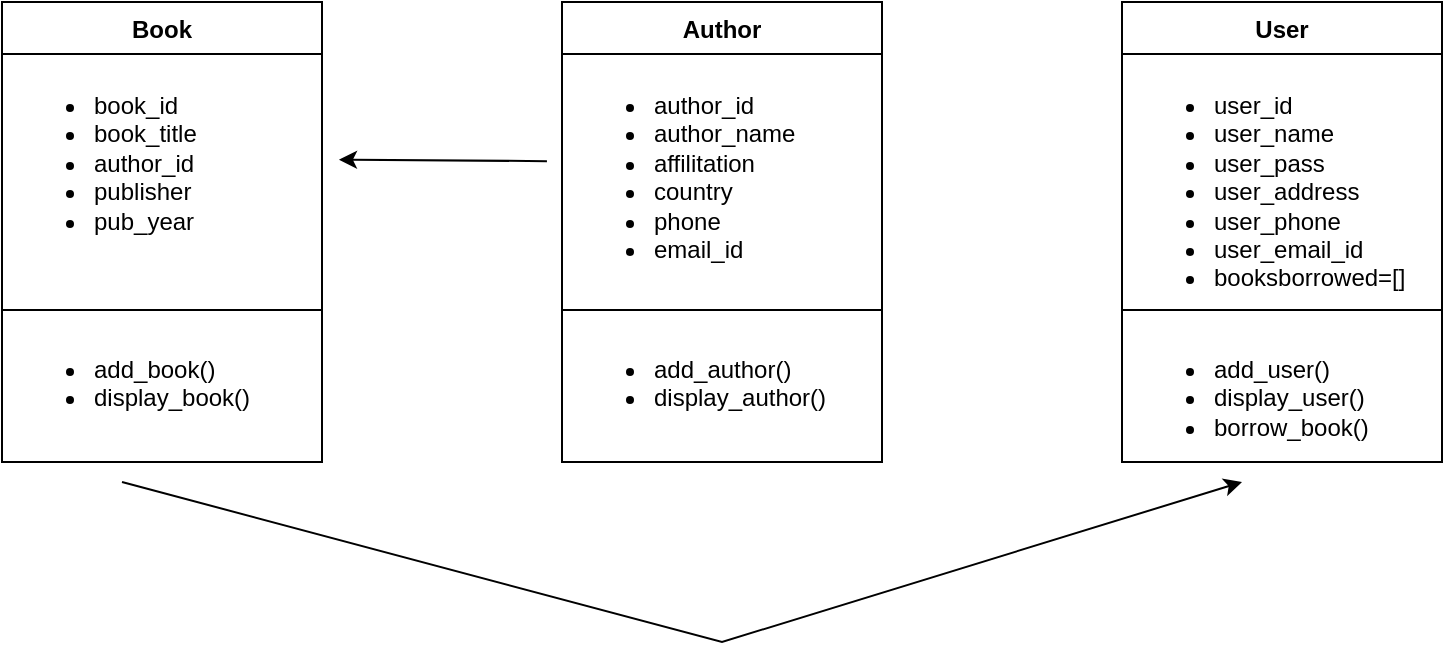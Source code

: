 <mxfile version="28.2.5">
  <diagram name="Page-1" id="9wu3CXDToBqoz0kfJoYB">
    <mxGraphModel dx="1034" dy="570" grid="1" gridSize="10" guides="1" tooltips="1" connect="1" arrows="1" fold="1" page="1" pageScale="1" pageWidth="850" pageHeight="1100" math="0" shadow="0">
      <root>
        <mxCell id="0" />
        <mxCell id="1" parent="0" />
        <mxCell id="q8oVzGZFPuAqhieXyn9j-1" value="Book&lt;div&gt;&lt;br&gt;&lt;/div&gt;" style="swimlane;fontStyle=1;align=center;verticalAlign=top;childLayout=stackLayout;horizontal=1;startSize=26;horizontalStack=0;resizeParent=1;resizeParentMax=0;resizeLast=0;collapsible=1;marginBottom=0;whiteSpace=wrap;html=1;" vertex="1" parent="1">
          <mxGeometry x="60" y="40" width="160" height="230" as="geometry" />
        </mxCell>
        <mxCell id="q8oVzGZFPuAqhieXyn9j-2" value="&lt;ul&gt;&lt;li&gt;book_id&lt;/li&gt;&lt;li&gt;book_title&lt;/li&gt;&lt;li&gt;author_id&lt;/li&gt;&lt;li&gt;publisher&lt;/li&gt;&lt;li&gt;pub_year&lt;/li&gt;&lt;/ul&gt;" style="text;strokeColor=none;fillColor=none;align=left;verticalAlign=top;spacingLeft=4;spacingRight=4;overflow=hidden;rotatable=0;points=[[0,0.5],[1,0.5]];portConstraint=eastwest;whiteSpace=wrap;html=1;" vertex="1" parent="q8oVzGZFPuAqhieXyn9j-1">
          <mxGeometry y="26" width="160" height="124" as="geometry" />
        </mxCell>
        <mxCell id="q8oVzGZFPuAqhieXyn9j-3" value="" style="line;strokeWidth=1;fillColor=none;align=left;verticalAlign=middle;spacingTop=-1;spacingLeft=3;spacingRight=3;rotatable=0;labelPosition=right;points=[];portConstraint=eastwest;strokeColor=inherit;" vertex="1" parent="q8oVzGZFPuAqhieXyn9j-1">
          <mxGeometry y="150" width="160" height="8" as="geometry" />
        </mxCell>
        <mxCell id="q8oVzGZFPuAqhieXyn9j-4" value="&lt;ul&gt;&lt;li&gt;add_book()&lt;/li&gt;&lt;li&gt;display_book()&lt;/li&gt;&lt;/ul&gt;" style="text;strokeColor=none;fillColor=none;align=left;verticalAlign=top;spacingLeft=4;spacingRight=4;overflow=hidden;rotatable=0;points=[[0,0.5],[1,0.5]];portConstraint=eastwest;whiteSpace=wrap;html=1;" vertex="1" parent="q8oVzGZFPuAqhieXyn9j-1">
          <mxGeometry y="158" width="160" height="72" as="geometry" />
        </mxCell>
        <mxCell id="q8oVzGZFPuAqhieXyn9j-5" value="Author" style="swimlane;fontStyle=1;align=center;verticalAlign=top;childLayout=stackLayout;horizontal=1;startSize=26;horizontalStack=0;resizeParent=1;resizeParentMax=0;resizeLast=0;collapsible=1;marginBottom=0;whiteSpace=wrap;html=1;" vertex="1" parent="1">
          <mxGeometry x="340" y="40" width="160" height="230" as="geometry" />
        </mxCell>
        <mxCell id="q8oVzGZFPuAqhieXyn9j-6" value="&lt;ul&gt;&lt;li&gt;author_id&lt;/li&gt;&lt;li&gt;author_name&lt;/li&gt;&lt;li&gt;affilitation&lt;/li&gt;&lt;li&gt;country&lt;/li&gt;&lt;li&gt;phone&lt;/li&gt;&lt;li&gt;email_id&lt;/li&gt;&lt;/ul&gt;" style="text;strokeColor=none;fillColor=none;align=left;verticalAlign=top;spacingLeft=4;spacingRight=4;overflow=hidden;rotatable=0;points=[[0,0.5],[1,0.5]];portConstraint=eastwest;whiteSpace=wrap;html=1;" vertex="1" parent="q8oVzGZFPuAqhieXyn9j-5">
          <mxGeometry y="26" width="160" height="124" as="geometry" />
        </mxCell>
        <mxCell id="q8oVzGZFPuAqhieXyn9j-7" value="" style="line;strokeWidth=1;fillColor=none;align=left;verticalAlign=middle;spacingTop=-1;spacingLeft=3;spacingRight=3;rotatable=0;labelPosition=right;points=[];portConstraint=eastwest;strokeColor=inherit;" vertex="1" parent="q8oVzGZFPuAqhieXyn9j-5">
          <mxGeometry y="150" width="160" height="8" as="geometry" />
        </mxCell>
        <mxCell id="q8oVzGZFPuAqhieXyn9j-8" value="&lt;ul&gt;&lt;li&gt;add_author()&lt;/li&gt;&lt;li&gt;display_author()&lt;/li&gt;&lt;/ul&gt;" style="text;strokeColor=none;fillColor=none;align=left;verticalAlign=top;spacingLeft=4;spacingRight=4;overflow=hidden;rotatable=0;points=[[0,0.5],[1,0.5]];portConstraint=eastwest;whiteSpace=wrap;html=1;" vertex="1" parent="q8oVzGZFPuAqhieXyn9j-5">
          <mxGeometry y="158" width="160" height="72" as="geometry" />
        </mxCell>
        <mxCell id="q8oVzGZFPuAqhieXyn9j-9" value="User" style="swimlane;fontStyle=1;align=center;verticalAlign=top;childLayout=stackLayout;horizontal=1;startSize=26;horizontalStack=0;resizeParent=1;resizeParentMax=0;resizeLast=0;collapsible=1;marginBottom=0;whiteSpace=wrap;html=1;" vertex="1" parent="1">
          <mxGeometry x="620" y="40" width="160" height="230" as="geometry" />
        </mxCell>
        <mxCell id="q8oVzGZFPuAqhieXyn9j-10" value="&lt;ul&gt;&lt;li&gt;user_id&lt;/li&gt;&lt;li&gt;user_name&lt;/li&gt;&lt;li&gt;user_pass&lt;/li&gt;&lt;li&gt;user_address&lt;/li&gt;&lt;li&gt;user_phone&lt;/li&gt;&lt;li&gt;user_email_id&lt;/li&gt;&lt;li&gt;booksborrowed=[]&lt;/li&gt;&lt;/ul&gt;" style="text;strokeColor=none;fillColor=none;align=left;verticalAlign=top;spacingLeft=4;spacingRight=4;overflow=hidden;rotatable=0;points=[[0,0.5],[1,0.5]];portConstraint=eastwest;whiteSpace=wrap;html=1;" vertex="1" parent="q8oVzGZFPuAqhieXyn9j-9">
          <mxGeometry y="26" width="160" height="124" as="geometry" />
        </mxCell>
        <mxCell id="q8oVzGZFPuAqhieXyn9j-11" value="" style="line;strokeWidth=1;fillColor=none;align=left;verticalAlign=middle;spacingTop=-1;spacingLeft=3;spacingRight=3;rotatable=0;labelPosition=right;points=[];portConstraint=eastwest;strokeColor=inherit;" vertex="1" parent="q8oVzGZFPuAqhieXyn9j-9">
          <mxGeometry y="150" width="160" height="8" as="geometry" />
        </mxCell>
        <mxCell id="q8oVzGZFPuAqhieXyn9j-12" value="&lt;ul&gt;&lt;li&gt;add_user()&lt;/li&gt;&lt;li&gt;display_user()&lt;/li&gt;&lt;li&gt;borrow_book()&lt;/li&gt;&lt;/ul&gt;" style="text;strokeColor=none;fillColor=none;align=left;verticalAlign=top;spacingLeft=4;spacingRight=4;overflow=hidden;rotatable=0;points=[[0,0.5],[1,0.5]];portConstraint=eastwest;whiteSpace=wrap;html=1;" vertex="1" parent="q8oVzGZFPuAqhieXyn9j-9">
          <mxGeometry y="158" width="160" height="72" as="geometry" />
        </mxCell>
        <mxCell id="q8oVzGZFPuAqhieXyn9j-13" value="" style="endArrow=classic;html=1;rounded=0;entryX=1.053;entryY=0.426;entryDx=0;entryDy=0;entryPerimeter=0;exitX=-0.047;exitY=0.432;exitDx=0;exitDy=0;exitPerimeter=0;" edge="1" parent="1" source="q8oVzGZFPuAqhieXyn9j-6" target="q8oVzGZFPuAqhieXyn9j-2">
          <mxGeometry width="50" height="50" relative="1" as="geometry">
            <mxPoint x="320" y="120" as="sourcePoint" />
            <mxPoint x="370" y="70" as="targetPoint" />
          </mxGeometry>
        </mxCell>
        <mxCell id="q8oVzGZFPuAqhieXyn9j-14" value="" style="endArrow=classic;html=1;rounded=0;" edge="1" parent="1">
          <mxGeometry width="50" height="50" relative="1" as="geometry">
            <mxPoint x="120" y="280" as="sourcePoint" />
            <mxPoint x="680" y="280" as="targetPoint" />
            <Array as="points">
              <mxPoint x="420" y="360" />
            </Array>
          </mxGeometry>
        </mxCell>
      </root>
    </mxGraphModel>
  </diagram>
</mxfile>
